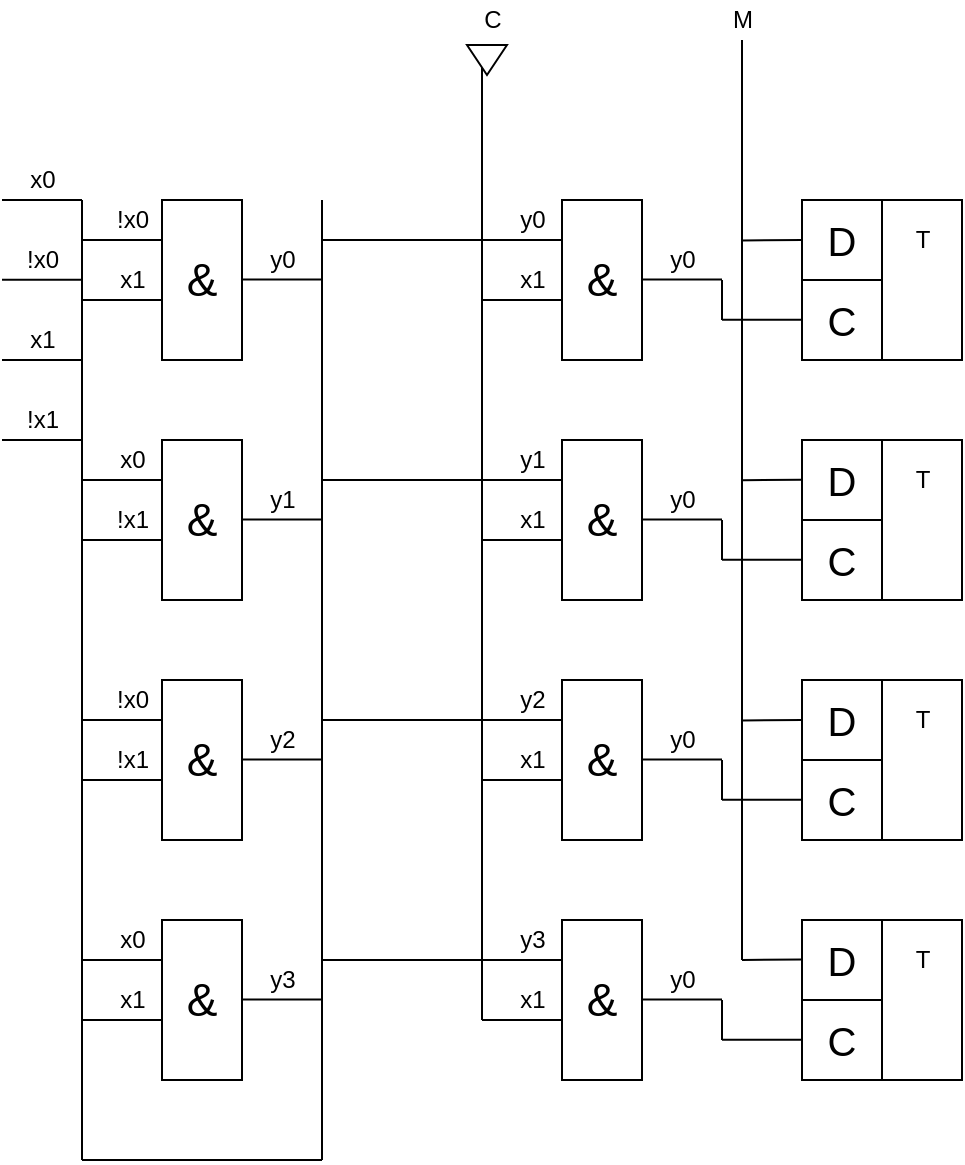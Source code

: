 <mxfile version="12.4.3" type="github" pages="1">
  <diagram name="Page-1" id="2a216829-ef6e-dabb-86c1-c78162f3ba2b">
    <mxGraphModel dx="948" dy="554" grid="1" gridSize="10" guides="1" tooltips="1" connect="1" arrows="1" fold="1" page="1" pageScale="1" pageWidth="850" pageHeight="1100" background="#ffffff" math="0" shadow="0">
      <root>
        <mxCell id="0"/>
        <mxCell id="1" parent="0"/>
        <mxCell id="ekykvrXrYyQtkSd145x7-1" value="" style="endArrow=none;html=1;" edge="1" parent="1">
          <mxGeometry width="50" height="50" relative="1" as="geometry">
            <mxPoint x="200" y="600" as="sourcePoint"/>
            <mxPoint x="200" y="120" as="targetPoint"/>
          </mxGeometry>
        </mxCell>
        <mxCell id="ekykvrXrYyQtkSd145x7-2" value="&lt;font style=&quot;font-size: 23px&quot;&gt;&amp;amp;&lt;/font&gt;" style="rounded=0;whiteSpace=wrap;html=1;" vertex="1" parent="1">
          <mxGeometry x="240" y="120" width="40" height="80" as="geometry"/>
        </mxCell>
        <mxCell id="ekykvrXrYyQtkSd145x7-3" value="" style="endArrow=none;html=1;entryX=0;entryY=0.25;entryDx=0;entryDy=0;" edge="1" parent="1" target="ekykvrXrYyQtkSd145x7-2">
          <mxGeometry width="50" height="50" relative="1" as="geometry">
            <mxPoint x="200" y="140" as="sourcePoint"/>
            <mxPoint x="250" y="90" as="targetPoint"/>
          </mxGeometry>
        </mxCell>
        <mxCell id="ekykvrXrYyQtkSd145x7-4" value="" style="endArrow=none;html=1;entryX=0;entryY=0.25;entryDx=0;entryDy=0;" edge="1" parent="1">
          <mxGeometry width="50" height="50" relative="1" as="geometry">
            <mxPoint x="200" y="170" as="sourcePoint"/>
            <mxPoint x="240" y="170" as="targetPoint"/>
          </mxGeometry>
        </mxCell>
        <mxCell id="ekykvrXrYyQtkSd145x7-5" value="" style="endArrow=none;html=1;entryX=0;entryY=0.25;entryDx=0;entryDy=0;" edge="1" parent="1">
          <mxGeometry width="50" height="50" relative="1" as="geometry">
            <mxPoint x="160" y="120" as="sourcePoint"/>
            <mxPoint x="200" y="120" as="targetPoint"/>
          </mxGeometry>
        </mxCell>
        <mxCell id="ekykvrXrYyQtkSd145x7-6" value="" style="endArrow=none;html=1;entryX=0;entryY=0.25;entryDx=0;entryDy=0;" edge="1" parent="1">
          <mxGeometry width="50" height="50" relative="1" as="geometry">
            <mxPoint x="160" y="159.88" as="sourcePoint"/>
            <mxPoint x="200" y="159.88" as="targetPoint"/>
          </mxGeometry>
        </mxCell>
        <mxCell id="ekykvrXrYyQtkSd145x7-7" value="" style="endArrow=none;html=1;entryX=0;entryY=0.25;entryDx=0;entryDy=0;" edge="1" parent="1">
          <mxGeometry width="50" height="50" relative="1" as="geometry">
            <mxPoint x="160" y="200" as="sourcePoint"/>
            <mxPoint x="200" y="200" as="targetPoint"/>
          </mxGeometry>
        </mxCell>
        <mxCell id="ekykvrXrYyQtkSd145x7-8" value="" style="endArrow=none;html=1;entryX=0;entryY=0.25;entryDx=0;entryDy=0;" edge="1" parent="1">
          <mxGeometry width="50" height="50" relative="1" as="geometry">
            <mxPoint x="160" y="240" as="sourcePoint"/>
            <mxPoint x="200" y="240" as="targetPoint"/>
          </mxGeometry>
        </mxCell>
        <mxCell id="ekykvrXrYyQtkSd145x7-9" value="x0" style="text;html=1;align=center;verticalAlign=middle;resizable=0;points=[];;autosize=1;" vertex="1" parent="1">
          <mxGeometry x="165" y="100" width="30" height="20" as="geometry"/>
        </mxCell>
        <mxCell id="ekykvrXrYyQtkSd145x7-10" value="!x0" style="text;html=1;align=center;verticalAlign=middle;resizable=0;points=[];;autosize=1;" vertex="1" parent="1">
          <mxGeometry x="165" y="140" width="30" height="20" as="geometry"/>
        </mxCell>
        <mxCell id="ekykvrXrYyQtkSd145x7-12" value="x1" style="text;html=1;align=center;verticalAlign=middle;resizable=0;points=[];;autosize=1;" vertex="1" parent="1">
          <mxGeometry x="165" y="180" width="30" height="20" as="geometry"/>
        </mxCell>
        <mxCell id="ekykvrXrYyQtkSd145x7-13" value="!x1" style="text;html=1;align=center;verticalAlign=middle;resizable=0;points=[];;autosize=1;" vertex="1" parent="1">
          <mxGeometry x="165" y="220" width="30" height="20" as="geometry"/>
        </mxCell>
        <mxCell id="ekykvrXrYyQtkSd145x7-14" value="!x0" style="text;html=1;align=center;verticalAlign=middle;resizable=0;points=[];;autosize=1;" vertex="1" parent="1">
          <mxGeometry x="210" y="120" width="30" height="20" as="geometry"/>
        </mxCell>
        <mxCell id="ekykvrXrYyQtkSd145x7-15" value="x1" style="text;html=1;align=center;verticalAlign=middle;resizable=0;points=[];;autosize=1;" vertex="1" parent="1">
          <mxGeometry x="210" y="150" width="30" height="20" as="geometry"/>
        </mxCell>
        <mxCell id="ekykvrXrYyQtkSd145x7-16" value="" style="endArrow=none;html=1;entryX=0;entryY=0.25;entryDx=0;entryDy=0;" edge="1" parent="1">
          <mxGeometry width="50" height="50" relative="1" as="geometry">
            <mxPoint x="280" y="159.72" as="sourcePoint"/>
            <mxPoint x="320" y="159.72" as="targetPoint"/>
          </mxGeometry>
        </mxCell>
        <mxCell id="ekykvrXrYyQtkSd145x7-17" value="&lt;font style=&quot;font-size: 23px&quot;&gt;&amp;amp;&lt;/font&gt;" style="rounded=0;whiteSpace=wrap;html=1;" vertex="1" parent="1">
          <mxGeometry x="240" y="240" width="40" height="80" as="geometry"/>
        </mxCell>
        <mxCell id="ekykvrXrYyQtkSd145x7-18" value="" style="endArrow=none;html=1;entryX=0;entryY=0.25;entryDx=0;entryDy=0;" edge="1" target="ekykvrXrYyQtkSd145x7-17" parent="1">
          <mxGeometry width="50" height="50" relative="1" as="geometry">
            <mxPoint x="200" y="260" as="sourcePoint"/>
            <mxPoint x="250" y="210" as="targetPoint"/>
          </mxGeometry>
        </mxCell>
        <mxCell id="ekykvrXrYyQtkSd145x7-19" value="" style="endArrow=none;html=1;entryX=0;entryY=0.25;entryDx=0;entryDy=0;" edge="1" parent="1">
          <mxGeometry width="50" height="50" relative="1" as="geometry">
            <mxPoint x="200" y="290" as="sourcePoint"/>
            <mxPoint x="240" y="290" as="targetPoint"/>
          </mxGeometry>
        </mxCell>
        <mxCell id="ekykvrXrYyQtkSd145x7-20" value="x0" style="text;html=1;align=center;verticalAlign=middle;resizable=0;points=[];;autosize=1;" vertex="1" parent="1">
          <mxGeometry x="210" y="240" width="30" height="20" as="geometry"/>
        </mxCell>
        <mxCell id="ekykvrXrYyQtkSd145x7-21" value="!x1" style="text;html=1;align=center;verticalAlign=middle;resizable=0;points=[];;autosize=1;" vertex="1" parent="1">
          <mxGeometry x="210" y="270" width="30" height="20" as="geometry"/>
        </mxCell>
        <mxCell id="ekykvrXrYyQtkSd145x7-22" value="" style="endArrow=none;html=1;entryX=0;entryY=0.25;entryDx=0;entryDy=0;" edge="1" parent="1">
          <mxGeometry width="50" height="50" relative="1" as="geometry">
            <mxPoint x="280" y="279.72" as="sourcePoint"/>
            <mxPoint x="320" y="279.72" as="targetPoint"/>
          </mxGeometry>
        </mxCell>
        <mxCell id="ekykvrXrYyQtkSd145x7-23" value="&lt;font style=&quot;font-size: 23px&quot;&gt;&amp;amp;&lt;/font&gt;" style="rounded=0;whiteSpace=wrap;html=1;" vertex="1" parent="1">
          <mxGeometry x="240" y="360" width="40" height="80" as="geometry"/>
        </mxCell>
        <mxCell id="ekykvrXrYyQtkSd145x7-24" value="" style="endArrow=none;html=1;entryX=0;entryY=0.25;entryDx=0;entryDy=0;" edge="1" target="ekykvrXrYyQtkSd145x7-23" parent="1">
          <mxGeometry width="50" height="50" relative="1" as="geometry">
            <mxPoint x="200" y="380" as="sourcePoint"/>
            <mxPoint x="250" y="330" as="targetPoint"/>
          </mxGeometry>
        </mxCell>
        <mxCell id="ekykvrXrYyQtkSd145x7-25" value="" style="endArrow=none;html=1;entryX=0;entryY=0.25;entryDx=0;entryDy=0;" edge="1" parent="1">
          <mxGeometry width="50" height="50" relative="1" as="geometry">
            <mxPoint x="200" y="410" as="sourcePoint"/>
            <mxPoint x="240" y="410" as="targetPoint"/>
          </mxGeometry>
        </mxCell>
        <mxCell id="ekykvrXrYyQtkSd145x7-26" value="!x0" style="text;html=1;align=center;verticalAlign=middle;resizable=0;points=[];;autosize=1;" vertex="1" parent="1">
          <mxGeometry x="210" y="360" width="30" height="20" as="geometry"/>
        </mxCell>
        <mxCell id="ekykvrXrYyQtkSd145x7-27" value="!x1" style="text;html=1;align=center;verticalAlign=middle;resizable=0;points=[];;autosize=1;" vertex="1" parent="1">
          <mxGeometry x="210" y="390" width="30" height="20" as="geometry"/>
        </mxCell>
        <mxCell id="ekykvrXrYyQtkSd145x7-28" value="" style="endArrow=none;html=1;entryX=0;entryY=0.25;entryDx=0;entryDy=0;" edge="1" parent="1">
          <mxGeometry width="50" height="50" relative="1" as="geometry">
            <mxPoint x="280" y="399.72" as="sourcePoint"/>
            <mxPoint x="320" y="399.72" as="targetPoint"/>
          </mxGeometry>
        </mxCell>
        <mxCell id="ekykvrXrYyQtkSd145x7-29" value="&lt;font style=&quot;font-size: 23px&quot;&gt;&amp;amp;&lt;/font&gt;" style="rounded=0;whiteSpace=wrap;html=1;" vertex="1" parent="1">
          <mxGeometry x="240" y="480" width="40" height="80" as="geometry"/>
        </mxCell>
        <mxCell id="ekykvrXrYyQtkSd145x7-30" value="" style="endArrow=none;html=1;entryX=0;entryY=0.25;entryDx=0;entryDy=0;" edge="1" target="ekykvrXrYyQtkSd145x7-29" parent="1">
          <mxGeometry width="50" height="50" relative="1" as="geometry">
            <mxPoint x="200" y="500" as="sourcePoint"/>
            <mxPoint x="250" y="450" as="targetPoint"/>
          </mxGeometry>
        </mxCell>
        <mxCell id="ekykvrXrYyQtkSd145x7-31" value="" style="endArrow=none;html=1;entryX=0;entryY=0.25;entryDx=0;entryDy=0;" edge="1" parent="1">
          <mxGeometry width="50" height="50" relative="1" as="geometry">
            <mxPoint x="200" y="530" as="sourcePoint"/>
            <mxPoint x="240" y="530" as="targetPoint"/>
          </mxGeometry>
        </mxCell>
        <mxCell id="ekykvrXrYyQtkSd145x7-32" value="x0" style="text;html=1;align=center;verticalAlign=middle;resizable=0;points=[];;autosize=1;" vertex="1" parent="1">
          <mxGeometry x="210" y="480" width="30" height="20" as="geometry"/>
        </mxCell>
        <mxCell id="ekykvrXrYyQtkSd145x7-33" value="x1" style="text;html=1;align=center;verticalAlign=middle;resizable=0;points=[];;autosize=1;" vertex="1" parent="1">
          <mxGeometry x="210" y="510" width="30" height="20" as="geometry"/>
        </mxCell>
        <mxCell id="ekykvrXrYyQtkSd145x7-34" value="" style="endArrow=none;html=1;entryX=0;entryY=0.25;entryDx=0;entryDy=0;" edge="1" parent="1">
          <mxGeometry width="50" height="50" relative="1" as="geometry">
            <mxPoint x="280" y="519.72" as="sourcePoint"/>
            <mxPoint x="320" y="519.72" as="targetPoint"/>
          </mxGeometry>
        </mxCell>
        <mxCell id="ekykvrXrYyQtkSd145x7-35" value="" style="endArrow=none;html=1;" edge="1" parent="1">
          <mxGeometry width="50" height="50" relative="1" as="geometry">
            <mxPoint x="200" y="600" as="sourcePoint"/>
            <mxPoint x="320" y="600" as="targetPoint"/>
          </mxGeometry>
        </mxCell>
        <mxCell id="ekykvrXrYyQtkSd145x7-36" value="" style="endArrow=none;html=1;" edge="1" parent="1">
          <mxGeometry width="50" height="50" relative="1" as="geometry">
            <mxPoint x="320" y="600" as="sourcePoint"/>
            <mxPoint x="320" y="120" as="targetPoint"/>
          </mxGeometry>
        </mxCell>
        <mxCell id="ekykvrXrYyQtkSd145x7-37" value="y0" style="text;html=1;align=center;verticalAlign=middle;resizable=0;points=[];;autosize=1;" vertex="1" parent="1">
          <mxGeometry x="285" y="140" width="30" height="20" as="geometry"/>
        </mxCell>
        <mxCell id="ekykvrXrYyQtkSd145x7-38" value="y1" style="text;html=1;align=center;verticalAlign=middle;resizable=0;points=[];;autosize=1;" vertex="1" parent="1">
          <mxGeometry x="285" y="260" width="30" height="20" as="geometry"/>
        </mxCell>
        <mxCell id="ekykvrXrYyQtkSd145x7-39" value="y2" style="text;html=1;align=center;verticalAlign=middle;resizable=0;points=[];;autosize=1;" vertex="1" parent="1">
          <mxGeometry x="285" y="380" width="30" height="20" as="geometry"/>
        </mxCell>
        <mxCell id="ekykvrXrYyQtkSd145x7-40" value="y3" style="text;html=1;align=center;verticalAlign=middle;resizable=0;points=[];;autosize=1;" vertex="1" parent="1">
          <mxGeometry x="285" y="500" width="30" height="20" as="geometry"/>
        </mxCell>
        <mxCell id="ekykvrXrYyQtkSd145x7-41" value="&lt;font style=&quot;font-size: 23px&quot;&gt;&amp;amp;&lt;/font&gt;" style="rounded=0;whiteSpace=wrap;html=1;" vertex="1" parent="1">
          <mxGeometry x="440" y="120" width="40" height="80" as="geometry"/>
        </mxCell>
        <mxCell id="ekykvrXrYyQtkSd145x7-42" value="" style="endArrow=none;html=1;entryX=0;entryY=0.25;entryDx=0;entryDy=0;" edge="1" target="ekykvrXrYyQtkSd145x7-41" parent="1">
          <mxGeometry width="50" height="50" relative="1" as="geometry">
            <mxPoint x="320" y="140" as="sourcePoint"/>
            <mxPoint x="450" y="90" as="targetPoint"/>
          </mxGeometry>
        </mxCell>
        <mxCell id="ekykvrXrYyQtkSd145x7-43" value="" style="endArrow=none;html=1;entryX=0;entryY=0.25;entryDx=0;entryDy=0;" edge="1" parent="1">
          <mxGeometry width="50" height="50" relative="1" as="geometry">
            <mxPoint x="400" y="170" as="sourcePoint"/>
            <mxPoint x="440" y="170" as="targetPoint"/>
          </mxGeometry>
        </mxCell>
        <mxCell id="ekykvrXrYyQtkSd145x7-44" value="y0" style="text;html=1;align=center;verticalAlign=middle;resizable=0;points=[];;autosize=1;" vertex="1" parent="1">
          <mxGeometry x="410" y="120" width="30" height="20" as="geometry"/>
        </mxCell>
        <mxCell id="ekykvrXrYyQtkSd145x7-45" value="x1" style="text;html=1;align=center;verticalAlign=middle;resizable=0;points=[];;autosize=1;" vertex="1" parent="1">
          <mxGeometry x="410" y="150" width="30" height="20" as="geometry"/>
        </mxCell>
        <mxCell id="ekykvrXrYyQtkSd145x7-46" value="" style="endArrow=none;html=1;entryX=0;entryY=0.25;entryDx=0;entryDy=0;" edge="1" parent="1">
          <mxGeometry width="50" height="50" relative="1" as="geometry">
            <mxPoint x="480" y="159.72" as="sourcePoint"/>
            <mxPoint x="520" y="159.72" as="targetPoint"/>
          </mxGeometry>
        </mxCell>
        <mxCell id="ekykvrXrYyQtkSd145x7-47" value="y0" style="text;html=1;align=center;verticalAlign=middle;resizable=0;points=[];;autosize=1;" vertex="1" parent="1">
          <mxGeometry x="485" y="140" width="30" height="20" as="geometry"/>
        </mxCell>
        <mxCell id="ekykvrXrYyQtkSd145x7-48" value="&lt;font style=&quot;font-size: 23px&quot;&gt;&amp;amp;&lt;/font&gt;" style="rounded=0;whiteSpace=wrap;html=1;" vertex="1" parent="1">
          <mxGeometry x="440" y="240" width="40" height="80" as="geometry"/>
        </mxCell>
        <mxCell id="ekykvrXrYyQtkSd145x7-49" value="" style="endArrow=none;html=1;entryX=0;entryY=0.25;entryDx=0;entryDy=0;" edge="1" target="ekykvrXrYyQtkSd145x7-48" parent="1">
          <mxGeometry width="50" height="50" relative="1" as="geometry">
            <mxPoint x="320" y="260" as="sourcePoint"/>
            <mxPoint x="450" y="210" as="targetPoint"/>
          </mxGeometry>
        </mxCell>
        <mxCell id="ekykvrXrYyQtkSd145x7-50" value="" style="endArrow=none;html=1;entryX=0;entryY=0.25;entryDx=0;entryDy=0;" edge="1" parent="1">
          <mxGeometry width="50" height="50" relative="1" as="geometry">
            <mxPoint x="400" y="290" as="sourcePoint"/>
            <mxPoint x="440" y="290" as="targetPoint"/>
          </mxGeometry>
        </mxCell>
        <mxCell id="ekykvrXrYyQtkSd145x7-51" value="y1" style="text;html=1;align=center;verticalAlign=middle;resizable=0;points=[];;autosize=1;" vertex="1" parent="1">
          <mxGeometry x="410" y="240" width="30" height="20" as="geometry"/>
        </mxCell>
        <mxCell id="ekykvrXrYyQtkSd145x7-52" value="x1" style="text;html=1;align=center;verticalAlign=middle;resizable=0;points=[];;autosize=1;" vertex="1" parent="1">
          <mxGeometry x="410" y="270" width="30" height="20" as="geometry"/>
        </mxCell>
        <mxCell id="ekykvrXrYyQtkSd145x7-53" value="" style="endArrow=none;html=1;entryX=0;entryY=0.25;entryDx=0;entryDy=0;" edge="1" parent="1">
          <mxGeometry width="50" height="50" relative="1" as="geometry">
            <mxPoint x="480" y="279.72" as="sourcePoint"/>
            <mxPoint x="520" y="279.72" as="targetPoint"/>
          </mxGeometry>
        </mxCell>
        <mxCell id="ekykvrXrYyQtkSd145x7-54" value="y0" style="text;html=1;align=center;verticalAlign=middle;resizable=0;points=[];;autosize=1;" vertex="1" parent="1">
          <mxGeometry x="485" y="260" width="30" height="20" as="geometry"/>
        </mxCell>
        <mxCell id="ekykvrXrYyQtkSd145x7-55" value="&lt;font style=&quot;font-size: 23px&quot;&gt;&amp;amp;&lt;/font&gt;" style="rounded=0;whiteSpace=wrap;html=1;" vertex="1" parent="1">
          <mxGeometry x="440" y="360" width="40" height="80" as="geometry"/>
        </mxCell>
        <mxCell id="ekykvrXrYyQtkSd145x7-56" value="" style="endArrow=none;html=1;entryX=0;entryY=0.25;entryDx=0;entryDy=0;" edge="1" target="ekykvrXrYyQtkSd145x7-55" parent="1">
          <mxGeometry width="50" height="50" relative="1" as="geometry">
            <mxPoint x="320" y="380" as="sourcePoint"/>
            <mxPoint x="450" y="330" as="targetPoint"/>
          </mxGeometry>
        </mxCell>
        <mxCell id="ekykvrXrYyQtkSd145x7-57" value="" style="endArrow=none;html=1;entryX=0;entryY=0.25;entryDx=0;entryDy=0;" edge="1" parent="1">
          <mxGeometry width="50" height="50" relative="1" as="geometry">
            <mxPoint x="400" y="410" as="sourcePoint"/>
            <mxPoint x="440" y="410" as="targetPoint"/>
          </mxGeometry>
        </mxCell>
        <mxCell id="ekykvrXrYyQtkSd145x7-58" value="y2" style="text;html=1;align=center;verticalAlign=middle;resizable=0;points=[];;autosize=1;" vertex="1" parent="1">
          <mxGeometry x="410" y="360" width="30" height="20" as="geometry"/>
        </mxCell>
        <mxCell id="ekykvrXrYyQtkSd145x7-59" value="x1" style="text;html=1;align=center;verticalAlign=middle;resizable=0;points=[];;autosize=1;" vertex="1" parent="1">
          <mxGeometry x="410" y="390" width="30" height="20" as="geometry"/>
        </mxCell>
        <mxCell id="ekykvrXrYyQtkSd145x7-60" value="" style="endArrow=none;html=1;entryX=0;entryY=0.25;entryDx=0;entryDy=0;" edge="1" parent="1">
          <mxGeometry width="50" height="50" relative="1" as="geometry">
            <mxPoint x="480" y="399.72" as="sourcePoint"/>
            <mxPoint x="520" y="399.72" as="targetPoint"/>
          </mxGeometry>
        </mxCell>
        <mxCell id="ekykvrXrYyQtkSd145x7-61" value="y0" style="text;html=1;align=center;verticalAlign=middle;resizable=0;points=[];;autosize=1;" vertex="1" parent="1">
          <mxGeometry x="485" y="380" width="30" height="20" as="geometry"/>
        </mxCell>
        <mxCell id="ekykvrXrYyQtkSd145x7-62" value="&lt;font style=&quot;font-size: 23px&quot;&gt;&amp;amp;&lt;/font&gt;" style="rounded=0;whiteSpace=wrap;html=1;" vertex="1" parent="1">
          <mxGeometry x="440" y="480" width="40" height="80" as="geometry"/>
        </mxCell>
        <mxCell id="ekykvrXrYyQtkSd145x7-63" value="" style="endArrow=none;html=1;entryX=0;entryY=0.25;entryDx=0;entryDy=0;" edge="1" target="ekykvrXrYyQtkSd145x7-62" parent="1">
          <mxGeometry width="50" height="50" relative="1" as="geometry">
            <mxPoint x="320" y="500" as="sourcePoint"/>
            <mxPoint x="450" y="450" as="targetPoint"/>
          </mxGeometry>
        </mxCell>
        <mxCell id="ekykvrXrYyQtkSd145x7-64" value="" style="endArrow=none;html=1;entryX=0;entryY=0.25;entryDx=0;entryDy=0;" edge="1" parent="1">
          <mxGeometry width="50" height="50" relative="1" as="geometry">
            <mxPoint x="400" y="530" as="sourcePoint"/>
            <mxPoint x="440" y="530" as="targetPoint"/>
          </mxGeometry>
        </mxCell>
        <mxCell id="ekykvrXrYyQtkSd145x7-65" value="y3" style="text;html=1;align=center;verticalAlign=middle;resizable=0;points=[];;autosize=1;" vertex="1" parent="1">
          <mxGeometry x="410" y="480" width="30" height="20" as="geometry"/>
        </mxCell>
        <mxCell id="ekykvrXrYyQtkSd145x7-66" value="x1" style="text;html=1;align=center;verticalAlign=middle;resizable=0;points=[];;autosize=1;" vertex="1" parent="1">
          <mxGeometry x="410" y="510" width="30" height="20" as="geometry"/>
        </mxCell>
        <mxCell id="ekykvrXrYyQtkSd145x7-67" value="" style="endArrow=none;html=1;entryX=0;entryY=0.25;entryDx=0;entryDy=0;" edge="1" parent="1">
          <mxGeometry width="50" height="50" relative="1" as="geometry">
            <mxPoint x="480" y="519.72" as="sourcePoint"/>
            <mxPoint x="520" y="519.72" as="targetPoint"/>
          </mxGeometry>
        </mxCell>
        <mxCell id="ekykvrXrYyQtkSd145x7-68" value="y0" style="text;html=1;align=center;verticalAlign=middle;resizable=0;points=[];;autosize=1;" vertex="1" parent="1">
          <mxGeometry x="485" y="500" width="30" height="20" as="geometry"/>
        </mxCell>
        <mxCell id="ekykvrXrYyQtkSd145x7-69" value="" style="endArrow=none;html=1;" edge="1" parent="1">
          <mxGeometry width="50" height="50" relative="1" as="geometry">
            <mxPoint x="400" y="530" as="sourcePoint"/>
            <mxPoint x="400" y="50.0" as="targetPoint"/>
          </mxGeometry>
        </mxCell>
        <mxCell id="ekykvrXrYyQtkSd145x7-70" value="" style="triangle;whiteSpace=wrap;html=1;rotation=90;" vertex="1" parent="1">
          <mxGeometry x="395" y="40" width="15" height="20" as="geometry"/>
        </mxCell>
        <mxCell id="ekykvrXrYyQtkSd145x7-71" value="C" style="text;html=1;align=center;verticalAlign=middle;resizable=0;points=[];;autosize=1;" vertex="1" parent="1">
          <mxGeometry x="395" y="20" width="20" height="20" as="geometry"/>
        </mxCell>
        <mxCell id="ekykvrXrYyQtkSd145x7-72" value="" style="rounded=0;whiteSpace=wrap;html=1;" vertex="1" parent="1">
          <mxGeometry x="560" y="120" width="80" height="80" as="geometry"/>
        </mxCell>
        <mxCell id="ekykvrXrYyQtkSd145x7-73" value="&lt;font style=&quot;font-size: 20px&quot;&gt;D&lt;/font&gt;" style="rounded=0;whiteSpace=wrap;html=1;" vertex="1" parent="1">
          <mxGeometry x="560" y="120" width="40" height="40" as="geometry"/>
        </mxCell>
        <mxCell id="ekykvrXrYyQtkSd145x7-74" value="&lt;font style=&quot;font-size: 20px&quot;&gt;C&lt;/font&gt;" style="rounded=0;whiteSpace=wrap;html=1;" vertex="1" parent="1">
          <mxGeometry x="560" y="160" width="40" height="40" as="geometry"/>
        </mxCell>
        <mxCell id="ekykvrXrYyQtkSd145x7-76" value="" style="rounded=0;whiteSpace=wrap;html=1;" vertex="1" parent="1">
          <mxGeometry x="560" y="240" width="80" height="80" as="geometry"/>
        </mxCell>
        <mxCell id="ekykvrXrYyQtkSd145x7-77" value="&lt;font style=&quot;font-size: 20px&quot;&gt;D&lt;/font&gt;" style="rounded=0;whiteSpace=wrap;html=1;" vertex="1" parent="1">
          <mxGeometry x="560" y="240" width="40" height="40" as="geometry"/>
        </mxCell>
        <mxCell id="ekykvrXrYyQtkSd145x7-78" value="&lt;font style=&quot;font-size: 20px&quot;&gt;C&lt;/font&gt;" style="rounded=0;whiteSpace=wrap;html=1;" vertex="1" parent="1">
          <mxGeometry x="560" y="280" width="40" height="40" as="geometry"/>
        </mxCell>
        <mxCell id="ekykvrXrYyQtkSd145x7-79" value="" style="rounded=0;whiteSpace=wrap;html=1;" vertex="1" parent="1">
          <mxGeometry x="560" y="360" width="80" height="80" as="geometry"/>
        </mxCell>
        <mxCell id="ekykvrXrYyQtkSd145x7-80" value="&lt;font style=&quot;font-size: 20px&quot;&gt;D&lt;/font&gt;" style="rounded=0;whiteSpace=wrap;html=1;" vertex="1" parent="1">
          <mxGeometry x="560" y="360" width="40" height="40" as="geometry"/>
        </mxCell>
        <mxCell id="ekykvrXrYyQtkSd145x7-81" value="&lt;font style=&quot;font-size: 20px&quot;&gt;C&lt;/font&gt;" style="rounded=0;whiteSpace=wrap;html=1;" vertex="1" parent="1">
          <mxGeometry x="560" y="400" width="40" height="40" as="geometry"/>
        </mxCell>
        <mxCell id="ekykvrXrYyQtkSd145x7-82" value="" style="rounded=0;whiteSpace=wrap;html=1;" vertex="1" parent="1">
          <mxGeometry x="560" y="480" width="80" height="80" as="geometry"/>
        </mxCell>
        <mxCell id="ekykvrXrYyQtkSd145x7-83" value="&lt;font style=&quot;font-size: 20px&quot;&gt;D&lt;/font&gt;" style="rounded=0;whiteSpace=wrap;html=1;" vertex="1" parent="1">
          <mxGeometry x="560" y="480" width="40" height="40" as="geometry"/>
        </mxCell>
        <mxCell id="ekykvrXrYyQtkSd145x7-84" value="&lt;font style=&quot;font-size: 20px&quot;&gt;C&lt;/font&gt;" style="rounded=0;whiteSpace=wrap;html=1;" vertex="1" parent="1">
          <mxGeometry x="560" y="520" width="40" height="40" as="geometry"/>
        </mxCell>
        <mxCell id="ekykvrXrYyQtkSd145x7-85" value="" style="endArrow=none;html=1;" edge="1" parent="1">
          <mxGeometry width="50" height="50" relative="1" as="geometry">
            <mxPoint x="520" y="180" as="sourcePoint"/>
            <mxPoint x="520" y="160" as="targetPoint"/>
          </mxGeometry>
        </mxCell>
        <mxCell id="ekykvrXrYyQtkSd145x7-87" value="" style="endArrow=none;html=1;entryX=0;entryY=0.25;entryDx=0;entryDy=0;" edge="1" parent="1">
          <mxGeometry width="50" height="50" relative="1" as="geometry">
            <mxPoint x="520" y="179.83" as="sourcePoint"/>
            <mxPoint x="560" y="179.83" as="targetPoint"/>
          </mxGeometry>
        </mxCell>
        <mxCell id="ekykvrXrYyQtkSd145x7-88" value="" style="endArrow=none;html=1;" edge="1" parent="1">
          <mxGeometry width="50" height="50" relative="1" as="geometry">
            <mxPoint x="520" y="300" as="sourcePoint"/>
            <mxPoint x="520" y="280" as="targetPoint"/>
          </mxGeometry>
        </mxCell>
        <mxCell id="ekykvrXrYyQtkSd145x7-89" value="" style="endArrow=none;html=1;entryX=0;entryY=0.25;entryDx=0;entryDy=0;" edge="1" parent="1">
          <mxGeometry width="50" height="50" relative="1" as="geometry">
            <mxPoint x="520" y="299.83" as="sourcePoint"/>
            <mxPoint x="560" y="299.83" as="targetPoint"/>
          </mxGeometry>
        </mxCell>
        <mxCell id="ekykvrXrYyQtkSd145x7-90" value="" style="endArrow=none;html=1;" edge="1" parent="1">
          <mxGeometry width="50" height="50" relative="1" as="geometry">
            <mxPoint x="520" y="420" as="sourcePoint"/>
            <mxPoint x="520" y="400" as="targetPoint"/>
          </mxGeometry>
        </mxCell>
        <mxCell id="ekykvrXrYyQtkSd145x7-91" value="" style="endArrow=none;html=1;entryX=0;entryY=0.25;entryDx=0;entryDy=0;" edge="1" parent="1">
          <mxGeometry width="50" height="50" relative="1" as="geometry">
            <mxPoint x="520" y="419.83" as="sourcePoint"/>
            <mxPoint x="560" y="419.83" as="targetPoint"/>
          </mxGeometry>
        </mxCell>
        <mxCell id="ekykvrXrYyQtkSd145x7-92" value="" style="endArrow=none;html=1;" edge="1" parent="1">
          <mxGeometry width="50" height="50" relative="1" as="geometry">
            <mxPoint x="520" y="540" as="sourcePoint"/>
            <mxPoint x="520" y="520" as="targetPoint"/>
          </mxGeometry>
        </mxCell>
        <mxCell id="ekykvrXrYyQtkSd145x7-93" value="" style="endArrow=none;html=1;entryX=0;entryY=0.25;entryDx=0;entryDy=0;" edge="1" parent="1">
          <mxGeometry width="50" height="50" relative="1" as="geometry">
            <mxPoint x="520" y="539.83" as="sourcePoint"/>
            <mxPoint x="560" y="539.83" as="targetPoint"/>
          </mxGeometry>
        </mxCell>
        <mxCell id="ekykvrXrYyQtkSd145x7-94" value="" style="endArrow=none;html=1;" edge="1" parent="1">
          <mxGeometry width="50" height="50" relative="1" as="geometry">
            <mxPoint x="530" y="500" as="sourcePoint"/>
            <mxPoint x="530" y="40" as="targetPoint"/>
          </mxGeometry>
        </mxCell>
        <mxCell id="ekykvrXrYyQtkSd145x7-95" value="" style="endArrow=none;html=1;entryX=0;entryY=0.25;entryDx=0;entryDy=0;" edge="1" parent="1">
          <mxGeometry width="50" height="50" relative="1" as="geometry">
            <mxPoint x="530" y="500" as="sourcePoint"/>
            <mxPoint x="560" y="499.8" as="targetPoint"/>
          </mxGeometry>
        </mxCell>
        <mxCell id="ekykvrXrYyQtkSd145x7-96" value="" style="endArrow=none;html=1;entryX=0;entryY=0.25;entryDx=0;entryDy=0;" edge="1" parent="1">
          <mxGeometry width="50" height="50" relative="1" as="geometry">
            <mxPoint x="530" y="380.2" as="sourcePoint"/>
            <mxPoint x="560" y="380.0" as="targetPoint"/>
          </mxGeometry>
        </mxCell>
        <mxCell id="ekykvrXrYyQtkSd145x7-97" value="" style="endArrow=none;html=1;entryX=0;entryY=0.25;entryDx=0;entryDy=0;" edge="1" parent="1">
          <mxGeometry width="50" height="50" relative="1" as="geometry">
            <mxPoint x="530" y="260.08" as="sourcePoint"/>
            <mxPoint x="560" y="259.88" as="targetPoint"/>
          </mxGeometry>
        </mxCell>
        <mxCell id="ekykvrXrYyQtkSd145x7-98" value="" style="endArrow=none;html=1;entryX=0;entryY=0.25;entryDx=0;entryDy=0;" edge="1" parent="1">
          <mxGeometry width="50" height="50" relative="1" as="geometry">
            <mxPoint x="530" y="140.2" as="sourcePoint"/>
            <mxPoint x="560" y="140.0" as="targetPoint"/>
          </mxGeometry>
        </mxCell>
        <mxCell id="ekykvrXrYyQtkSd145x7-99" value="M" style="text;html=1;align=center;verticalAlign=middle;resizable=0;points=[];;autosize=1;" vertex="1" parent="1">
          <mxGeometry x="515" y="20" width="30" height="20" as="geometry"/>
        </mxCell>
        <mxCell id="ekykvrXrYyQtkSd145x7-100" value="T" style="text;html=1;align=center;verticalAlign=middle;resizable=0;points=[];;autosize=1;" vertex="1" parent="1">
          <mxGeometry x="610" y="130" width="20" height="20" as="geometry"/>
        </mxCell>
        <mxCell id="ekykvrXrYyQtkSd145x7-101" value="T" style="text;html=1;align=center;verticalAlign=middle;resizable=0;points=[];;autosize=1;" vertex="1" parent="1">
          <mxGeometry x="610" y="250" width="20" height="20" as="geometry"/>
        </mxCell>
        <mxCell id="ekykvrXrYyQtkSd145x7-102" value="T" style="text;html=1;align=center;verticalAlign=middle;resizable=0;points=[];;autosize=1;" vertex="1" parent="1">
          <mxGeometry x="610" y="370" width="20" height="20" as="geometry"/>
        </mxCell>
        <mxCell id="ekykvrXrYyQtkSd145x7-103" value="T" style="text;html=1;align=center;verticalAlign=middle;resizable=0;points=[];;autosize=1;" vertex="1" parent="1">
          <mxGeometry x="610" y="490" width="20" height="20" as="geometry"/>
        </mxCell>
      </root>
    </mxGraphModel>
  </diagram>
</mxfile>
